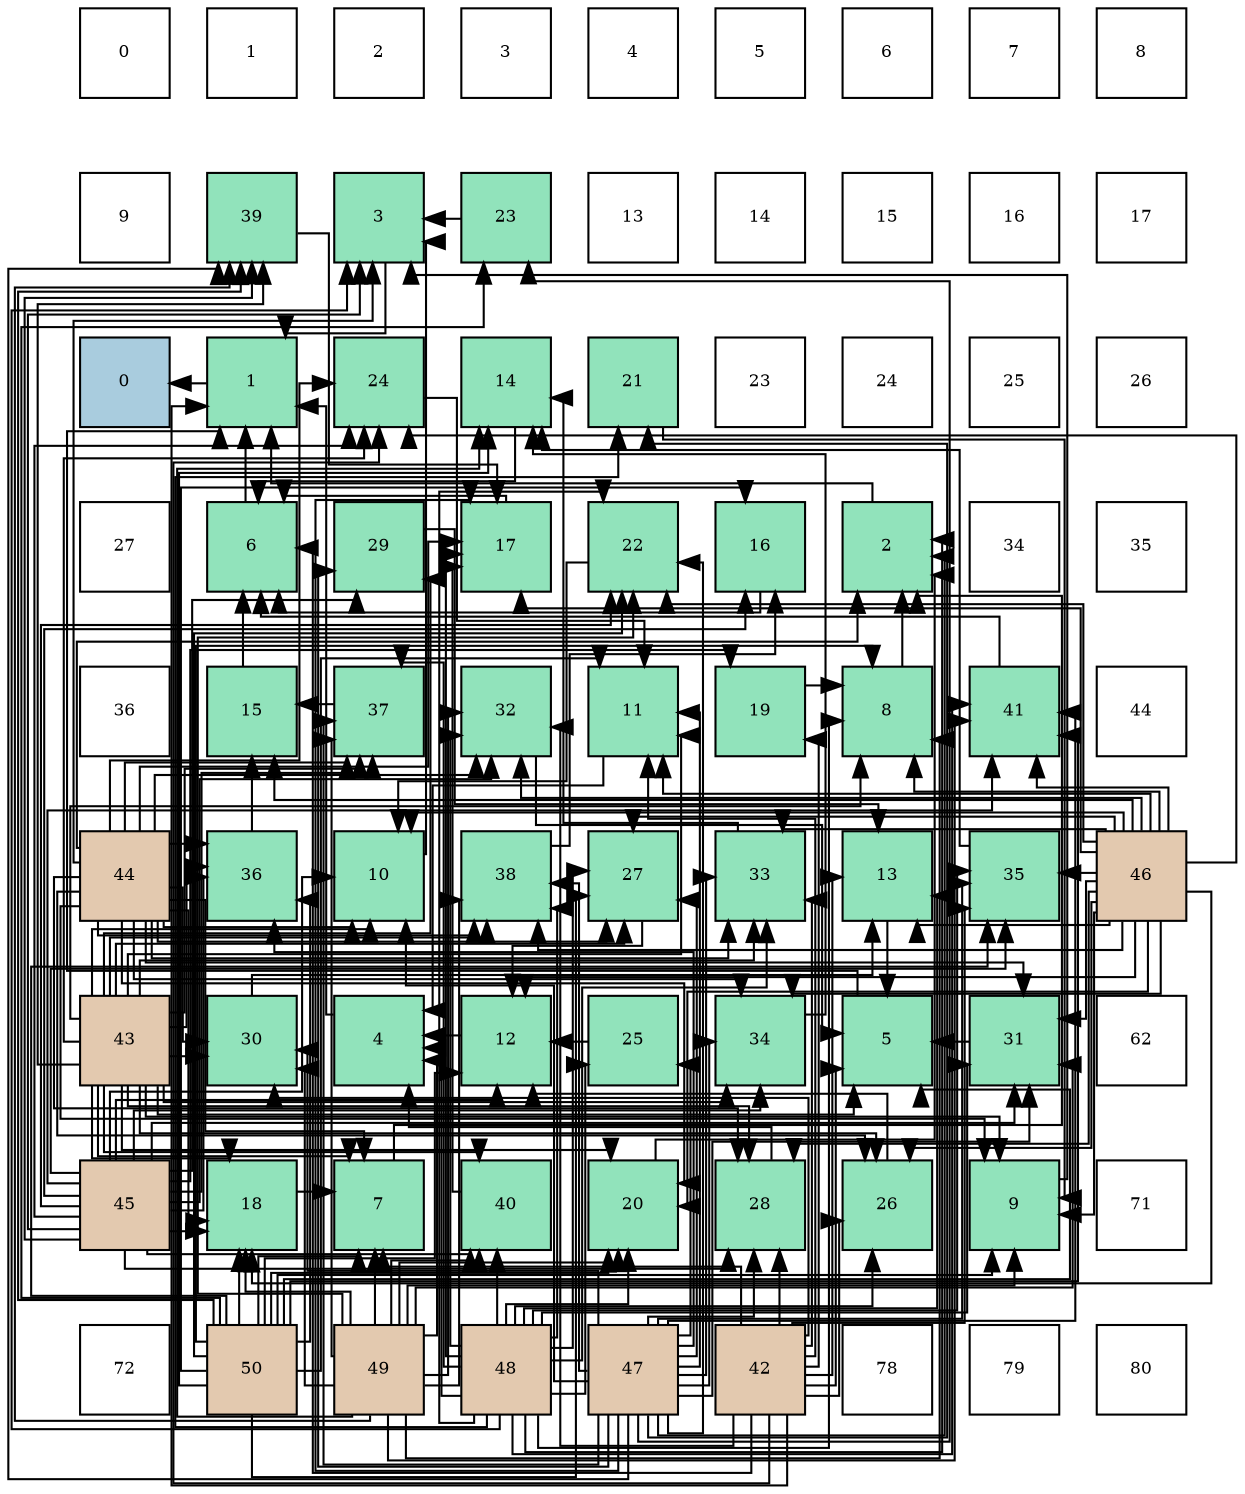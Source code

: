 digraph layout{
 rankdir=TB;
 splines=ortho;
 node [style=filled shape=square fixedsize=true width=0.6];
0[label="0", fontsize=8, fillcolor="#ffffff"];
1[label="1", fontsize=8, fillcolor="#ffffff"];
2[label="2", fontsize=8, fillcolor="#ffffff"];
3[label="3", fontsize=8, fillcolor="#ffffff"];
4[label="4", fontsize=8, fillcolor="#ffffff"];
5[label="5", fontsize=8, fillcolor="#ffffff"];
6[label="6", fontsize=8, fillcolor="#ffffff"];
7[label="7", fontsize=8, fillcolor="#ffffff"];
8[label="8", fontsize=8, fillcolor="#ffffff"];
9[label="9", fontsize=8, fillcolor="#ffffff"];
10[label="39", fontsize=8, fillcolor="#91e3bb"];
11[label="3", fontsize=8, fillcolor="#91e3bb"];
12[label="23", fontsize=8, fillcolor="#91e3bb"];
13[label="13", fontsize=8, fillcolor="#ffffff"];
14[label="14", fontsize=8, fillcolor="#ffffff"];
15[label="15", fontsize=8, fillcolor="#ffffff"];
16[label="16", fontsize=8, fillcolor="#ffffff"];
17[label="17", fontsize=8, fillcolor="#ffffff"];
18[label="0", fontsize=8, fillcolor="#a9ccde"];
19[label="1", fontsize=8, fillcolor="#91e3bb"];
20[label="24", fontsize=8, fillcolor="#91e3bb"];
21[label="14", fontsize=8, fillcolor="#91e3bb"];
22[label="21", fontsize=8, fillcolor="#91e3bb"];
23[label="23", fontsize=8, fillcolor="#ffffff"];
24[label="24", fontsize=8, fillcolor="#ffffff"];
25[label="25", fontsize=8, fillcolor="#ffffff"];
26[label="26", fontsize=8, fillcolor="#ffffff"];
27[label="27", fontsize=8, fillcolor="#ffffff"];
28[label="6", fontsize=8, fillcolor="#91e3bb"];
29[label="29", fontsize=8, fillcolor="#91e3bb"];
30[label="17", fontsize=8, fillcolor="#91e3bb"];
31[label="22", fontsize=8, fillcolor="#91e3bb"];
32[label="16", fontsize=8, fillcolor="#91e3bb"];
33[label="2", fontsize=8, fillcolor="#91e3bb"];
34[label="34", fontsize=8, fillcolor="#ffffff"];
35[label="35", fontsize=8, fillcolor="#ffffff"];
36[label="36", fontsize=8, fillcolor="#ffffff"];
37[label="15", fontsize=8, fillcolor="#91e3bb"];
38[label="37", fontsize=8, fillcolor="#91e3bb"];
39[label="32", fontsize=8, fillcolor="#91e3bb"];
40[label="11", fontsize=8, fillcolor="#91e3bb"];
41[label="19", fontsize=8, fillcolor="#91e3bb"];
42[label="8", fontsize=8, fillcolor="#91e3bb"];
43[label="41", fontsize=8, fillcolor="#91e3bb"];
44[label="44", fontsize=8, fillcolor="#ffffff"];
45[label="44", fontsize=8, fillcolor="#e3c9af"];
46[label="36", fontsize=8, fillcolor="#91e3bb"];
47[label="10", fontsize=8, fillcolor="#91e3bb"];
48[label="38", fontsize=8, fillcolor="#91e3bb"];
49[label="27", fontsize=8, fillcolor="#91e3bb"];
50[label="33", fontsize=8, fillcolor="#91e3bb"];
51[label="13", fontsize=8, fillcolor="#91e3bb"];
52[label="35", fontsize=8, fillcolor="#91e3bb"];
53[label="46", fontsize=8, fillcolor="#e3c9af"];
54[label="43", fontsize=8, fillcolor="#e3c9af"];
55[label="30", fontsize=8, fillcolor="#91e3bb"];
56[label="4", fontsize=8, fillcolor="#91e3bb"];
57[label="12", fontsize=8, fillcolor="#91e3bb"];
58[label="25", fontsize=8, fillcolor="#91e3bb"];
59[label="34", fontsize=8, fillcolor="#91e3bb"];
60[label="5", fontsize=8, fillcolor="#91e3bb"];
61[label="31", fontsize=8, fillcolor="#91e3bb"];
62[label="62", fontsize=8, fillcolor="#ffffff"];
63[label="45", fontsize=8, fillcolor="#e3c9af"];
64[label="18", fontsize=8, fillcolor="#91e3bb"];
65[label="7", fontsize=8, fillcolor="#91e3bb"];
66[label="40", fontsize=8, fillcolor="#91e3bb"];
67[label="20", fontsize=8, fillcolor="#91e3bb"];
68[label="28", fontsize=8, fillcolor="#91e3bb"];
69[label="26", fontsize=8, fillcolor="#91e3bb"];
70[label="9", fontsize=8, fillcolor="#91e3bb"];
71[label="71", fontsize=8, fillcolor="#ffffff"];
72[label="72", fontsize=8, fillcolor="#ffffff"];
73[label="50", fontsize=8, fillcolor="#e3c9af"];
74[label="49", fontsize=8, fillcolor="#e3c9af"];
75[label="48", fontsize=8, fillcolor="#e3c9af"];
76[label="47", fontsize=8, fillcolor="#e3c9af"];
77[label="42", fontsize=8, fillcolor="#e3c9af"];
78[label="78", fontsize=8, fillcolor="#ffffff"];
79[label="79", fontsize=8, fillcolor="#ffffff"];
80[label="80", fontsize=8, fillcolor="#ffffff"];
edge [constraint=false, style=vis];19 -> 18;
33 -> 19;
11 -> 19;
56 -> 19;
60 -> 19;
28 -> 19;
65 -> 33;
42 -> 33;
70 -> 11;
47 -> 11;
40 -> 56;
57 -> 56;
51 -> 60;
21 -> 28;
37 -> 28;
32 -> 28;
30 -> 28;
64 -> 65;
41 -> 42;
67 -> 33;
22 -> 70;
31 -> 47;
12 -> 11;
20 -> 40;
58 -> 57;
69 -> 57;
49 -> 57;
68 -> 56;
29 -> 51;
55 -> 51;
61 -> 60;
39 -> 60;
50 -> 21;
59 -> 21;
52 -> 21;
46 -> 37;
38 -> 37;
48 -> 32;
10 -> 30;
66 -> 30;
43 -> 28;
77 -> 19;
77 -> 60;
77 -> 28;
77 -> 65;
77 -> 40;
77 -> 51;
77 -> 41;
77 -> 20;
77 -> 69;
77 -> 68;
77 -> 55;
77 -> 39;
77 -> 50;
77 -> 52;
54 -> 60;
54 -> 65;
54 -> 42;
54 -> 70;
54 -> 47;
54 -> 40;
54 -> 64;
54 -> 67;
54 -> 20;
54 -> 69;
54 -> 49;
54 -> 68;
54 -> 29;
54 -> 55;
54 -> 50;
54 -> 59;
54 -> 46;
54 -> 38;
54 -> 48;
54 -> 10;
54 -> 66;
45 -> 33;
45 -> 11;
45 -> 65;
45 -> 70;
45 -> 47;
45 -> 30;
45 -> 64;
45 -> 67;
45 -> 20;
45 -> 69;
45 -> 49;
45 -> 68;
45 -> 55;
45 -> 61;
45 -> 39;
45 -> 50;
45 -> 59;
45 -> 46;
45 -> 38;
45 -> 48;
63 -> 11;
63 -> 47;
63 -> 57;
63 -> 32;
63 -> 64;
63 -> 41;
63 -> 31;
63 -> 20;
63 -> 68;
63 -> 29;
63 -> 61;
63 -> 39;
63 -> 59;
63 -> 52;
63 -> 46;
63 -> 38;
63 -> 10;
63 -> 66;
63 -> 43;
53 -> 42;
53 -> 70;
53 -> 47;
53 -> 40;
53 -> 57;
53 -> 51;
53 -> 37;
53 -> 30;
53 -> 64;
53 -> 67;
53 -> 31;
53 -> 20;
53 -> 69;
53 -> 49;
53 -> 68;
53 -> 61;
53 -> 39;
53 -> 50;
53 -> 59;
53 -> 52;
53 -> 48;
53 -> 43;
76 -> 33;
76 -> 47;
76 -> 40;
76 -> 30;
76 -> 22;
76 -> 31;
76 -> 12;
76 -> 58;
76 -> 49;
76 -> 68;
76 -> 29;
76 -> 55;
76 -> 61;
76 -> 50;
76 -> 59;
76 -> 52;
76 -> 46;
76 -> 38;
76 -> 48;
76 -> 10;
76 -> 43;
75 -> 33;
75 -> 11;
75 -> 56;
75 -> 42;
75 -> 51;
75 -> 30;
75 -> 67;
75 -> 22;
75 -> 31;
75 -> 58;
75 -> 69;
75 -> 49;
75 -> 61;
75 -> 39;
75 -> 50;
75 -> 52;
75 -> 38;
75 -> 48;
75 -> 66;
75 -> 43;
74 -> 56;
74 -> 65;
74 -> 42;
74 -> 70;
74 -> 21;
74 -> 64;
74 -> 67;
74 -> 31;
74 -> 55;
74 -> 61;
74 -> 39;
74 -> 38;
74 -> 48;
74 -> 10;
74 -> 66;
74 -> 43;
73 -> 60;
73 -> 65;
73 -> 42;
73 -> 70;
73 -> 40;
73 -> 57;
73 -> 21;
73 -> 32;
73 -> 64;
73 -> 67;
73 -> 31;
73 -> 12;
73 -> 49;
73 -> 52;
73 -> 46;
73 -> 10;
73 -> 43;
edge [constraint=true, style=invis];
0 -> 9 -> 18 -> 27 -> 36 -> 45 -> 54 -> 63 -> 72;
1 -> 10 -> 19 -> 28 -> 37 -> 46 -> 55 -> 64 -> 73;
2 -> 11 -> 20 -> 29 -> 38 -> 47 -> 56 -> 65 -> 74;
3 -> 12 -> 21 -> 30 -> 39 -> 48 -> 57 -> 66 -> 75;
4 -> 13 -> 22 -> 31 -> 40 -> 49 -> 58 -> 67 -> 76;
5 -> 14 -> 23 -> 32 -> 41 -> 50 -> 59 -> 68 -> 77;
6 -> 15 -> 24 -> 33 -> 42 -> 51 -> 60 -> 69 -> 78;
7 -> 16 -> 25 -> 34 -> 43 -> 52 -> 61 -> 70 -> 79;
8 -> 17 -> 26 -> 35 -> 44 -> 53 -> 62 -> 71 -> 80;
rank = same {0 -> 1 -> 2 -> 3 -> 4 -> 5 -> 6 -> 7 -> 8};
rank = same {9 -> 10 -> 11 -> 12 -> 13 -> 14 -> 15 -> 16 -> 17};
rank = same {18 -> 19 -> 20 -> 21 -> 22 -> 23 -> 24 -> 25 -> 26};
rank = same {27 -> 28 -> 29 -> 30 -> 31 -> 32 -> 33 -> 34 -> 35};
rank = same {36 -> 37 -> 38 -> 39 -> 40 -> 41 -> 42 -> 43 -> 44};
rank = same {45 -> 46 -> 47 -> 48 -> 49 -> 50 -> 51 -> 52 -> 53};
rank = same {54 -> 55 -> 56 -> 57 -> 58 -> 59 -> 60 -> 61 -> 62};
rank = same {63 -> 64 -> 65 -> 66 -> 67 -> 68 -> 69 -> 70 -> 71};
rank = same {72 -> 73 -> 74 -> 75 -> 76 -> 77 -> 78 -> 79 -> 80};
}